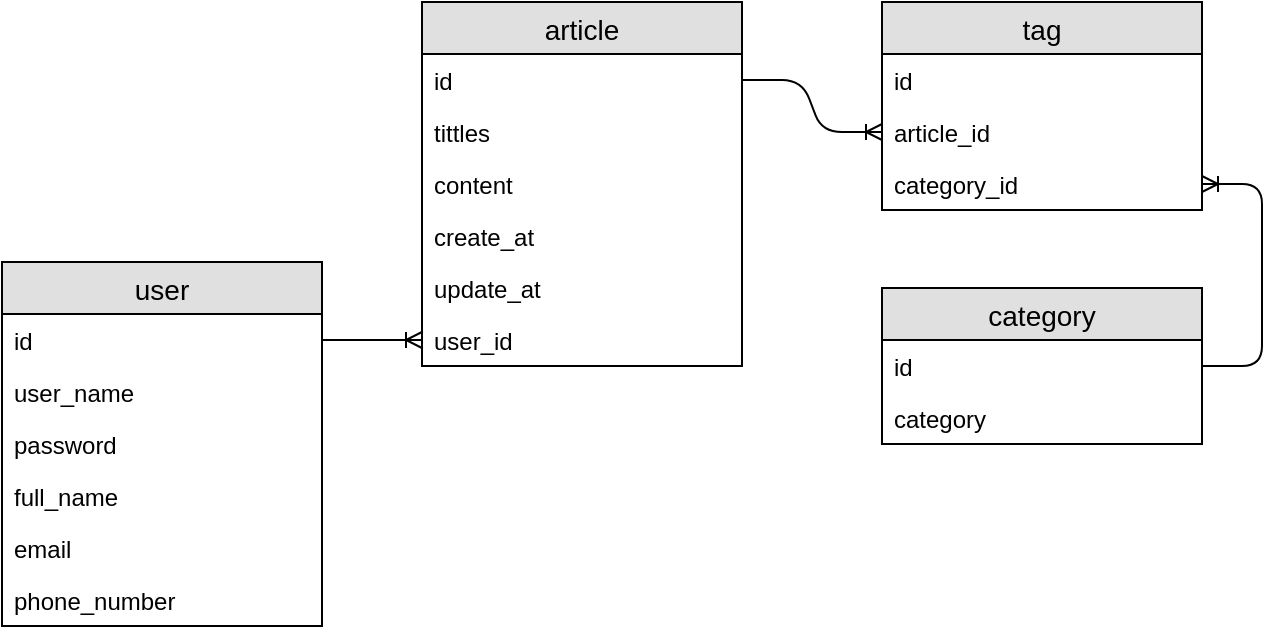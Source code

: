<mxfile version="12.2.2" type="device" pages="1"><diagram id="nd38owU9tsXwbI5ney-a" name="Page-1"><mxGraphModel dx="1408" dy="802" grid="1" gridSize="10" guides="1" tooltips="1" connect="1" arrows="1" fold="1" page="1" pageScale="1" pageWidth="850" pageHeight="1100" math="0" shadow="0"><root><mxCell id="0"/><mxCell id="1" parent="0"/><mxCell id="4Czq8582USazLsp8EbD_-1" value="user" style="swimlane;fontStyle=0;childLayout=stackLayout;horizontal=1;startSize=26;fillColor=#e0e0e0;horizontalStack=0;resizeParent=1;resizeParentMax=0;resizeLast=0;collapsible=1;marginBottom=0;swimlaneFillColor=#ffffff;align=center;fontSize=14;" parent="1" vertex="1"><mxGeometry x="110" y="230" width="160" height="182" as="geometry"/></mxCell><mxCell id="4Czq8582USazLsp8EbD_-2" value="id" style="text;strokeColor=none;fillColor=none;spacingLeft=4;spacingRight=4;overflow=hidden;rotatable=0;points=[[0,0.5],[1,0.5]];portConstraint=eastwest;fontSize=12;" parent="4Czq8582USazLsp8EbD_-1" vertex="1"><mxGeometry y="26" width="160" height="26" as="geometry"/></mxCell><mxCell id="4Czq8582USazLsp8EbD_-3" value="user_name" style="text;strokeColor=none;fillColor=none;spacingLeft=4;spacingRight=4;overflow=hidden;rotatable=0;points=[[0,0.5],[1,0.5]];portConstraint=eastwest;fontSize=12;" parent="4Czq8582USazLsp8EbD_-1" vertex="1"><mxGeometry y="52" width="160" height="26" as="geometry"/></mxCell><mxCell id="4Czq8582USazLsp8EbD_-4" value="password" style="text;strokeColor=none;fillColor=none;spacingLeft=4;spacingRight=4;overflow=hidden;rotatable=0;points=[[0,0.5],[1,0.5]];portConstraint=eastwest;fontSize=12;" parent="4Czq8582USazLsp8EbD_-1" vertex="1"><mxGeometry y="78" width="160" height="26" as="geometry"/></mxCell><mxCell id="4Czq8582USazLsp8EbD_-13" value="full_name" style="text;strokeColor=none;fillColor=none;spacingLeft=4;spacingRight=4;overflow=hidden;rotatable=0;points=[[0,0.5],[1,0.5]];portConstraint=eastwest;fontSize=12;" parent="4Czq8582USazLsp8EbD_-1" vertex="1"><mxGeometry y="104" width="160" height="26" as="geometry"/></mxCell><mxCell id="4Czq8582USazLsp8EbD_-14" value="email" style="text;strokeColor=none;fillColor=none;spacingLeft=4;spacingRight=4;overflow=hidden;rotatable=0;points=[[0,0.5],[1,0.5]];portConstraint=eastwest;fontSize=12;" parent="4Czq8582USazLsp8EbD_-1" vertex="1"><mxGeometry y="130" width="160" height="26" as="geometry"/></mxCell><mxCell id="4Czq8582USazLsp8EbD_-15" value="phone_number" style="text;strokeColor=none;fillColor=none;spacingLeft=4;spacingRight=4;overflow=hidden;rotatable=0;points=[[0,0.5],[1,0.5]];portConstraint=eastwest;fontSize=12;" parent="4Czq8582USazLsp8EbD_-1" vertex="1"><mxGeometry y="156" width="160" height="26" as="geometry"/></mxCell><mxCell id="4Czq8582USazLsp8EbD_-5" value="category" style="swimlane;fontStyle=0;childLayout=stackLayout;horizontal=1;startSize=26;fillColor=#e0e0e0;horizontalStack=0;resizeParent=1;resizeParentMax=0;resizeLast=0;collapsible=1;marginBottom=0;swimlaneFillColor=#ffffff;align=center;fontSize=14;" parent="1" vertex="1"><mxGeometry x="550" y="243" width="160" height="78" as="geometry"/></mxCell><mxCell id="4Czq8582USazLsp8EbD_-6" value="id" style="text;strokeColor=none;fillColor=none;spacingLeft=4;spacingRight=4;overflow=hidden;rotatable=0;points=[[0,0.5],[1,0.5]];portConstraint=eastwest;fontSize=12;" parent="4Czq8582USazLsp8EbD_-5" vertex="1"><mxGeometry y="26" width="160" height="26" as="geometry"/></mxCell><mxCell id="4Czq8582USazLsp8EbD_-7" value="category" style="text;strokeColor=none;fillColor=none;spacingLeft=4;spacingRight=4;overflow=hidden;rotatable=0;points=[[0,0.5],[1,0.5]];portConstraint=eastwest;fontSize=12;" parent="4Czq8582USazLsp8EbD_-5" vertex="1"><mxGeometry y="52" width="160" height="26" as="geometry"/></mxCell><mxCell id="4Czq8582USazLsp8EbD_-9" value="article" style="swimlane;fontStyle=0;childLayout=stackLayout;horizontal=1;startSize=26;fillColor=#e0e0e0;horizontalStack=0;resizeParent=1;resizeParentMax=0;resizeLast=0;collapsible=1;marginBottom=0;swimlaneFillColor=#ffffff;align=center;fontSize=14;" parent="1" vertex="1"><mxGeometry x="320" y="100" width="160" height="182" as="geometry"/></mxCell><mxCell id="4Czq8582USazLsp8EbD_-10" value="id" style="text;strokeColor=none;fillColor=none;spacingLeft=4;spacingRight=4;overflow=hidden;rotatable=0;points=[[0,0.5],[1,0.5]];portConstraint=eastwest;fontSize=12;" parent="4Czq8582USazLsp8EbD_-9" vertex="1"><mxGeometry y="26" width="160" height="26" as="geometry"/></mxCell><mxCell id="4Czq8582USazLsp8EbD_-11" value="tittles" style="text;strokeColor=none;fillColor=none;spacingLeft=4;spacingRight=4;overflow=hidden;rotatable=0;points=[[0,0.5],[1,0.5]];portConstraint=eastwest;fontSize=12;" parent="4Czq8582USazLsp8EbD_-9" vertex="1"><mxGeometry y="52" width="160" height="26" as="geometry"/></mxCell><mxCell id="4Czq8582USazLsp8EbD_-12" value="content" style="text;strokeColor=none;fillColor=none;spacingLeft=4;spacingRight=4;overflow=hidden;rotatable=0;points=[[0,0.5],[1,0.5]];portConstraint=eastwest;fontSize=12;" parent="4Czq8582USazLsp8EbD_-9" vertex="1"><mxGeometry y="78" width="160" height="26" as="geometry"/></mxCell><mxCell id="4Czq8582USazLsp8EbD_-16" value="create_at" style="text;strokeColor=none;fillColor=none;spacingLeft=4;spacingRight=4;overflow=hidden;rotatable=0;points=[[0,0.5],[1,0.5]];portConstraint=eastwest;fontSize=12;" parent="4Czq8582USazLsp8EbD_-9" vertex="1"><mxGeometry y="104" width="160" height="26" as="geometry"/></mxCell><mxCell id="4Czq8582USazLsp8EbD_-17" value="update_at" style="text;strokeColor=none;fillColor=none;spacingLeft=4;spacingRight=4;overflow=hidden;rotatable=0;points=[[0,0.5],[1,0.5]];portConstraint=eastwest;fontSize=12;" parent="4Czq8582USazLsp8EbD_-9" vertex="1"><mxGeometry y="130" width="160" height="26" as="geometry"/></mxCell><mxCell id="4Czq8582USazLsp8EbD_-18" value="user_id" style="text;strokeColor=none;fillColor=none;spacingLeft=4;spacingRight=4;overflow=hidden;rotatable=0;points=[[0,0.5],[1,0.5]];portConstraint=eastwest;fontSize=12;" parent="4Czq8582USazLsp8EbD_-9" vertex="1"><mxGeometry y="156" width="160" height="26" as="geometry"/></mxCell><mxCell id="4Czq8582USazLsp8EbD_-19" value="" style="edgeStyle=entityRelationEdgeStyle;fontSize=12;html=1;endArrow=ERoneToMany;entryX=0;entryY=0.5;entryDx=0;entryDy=0;" parent="1" source="4Czq8582USazLsp8EbD_-2" target="4Czq8582USazLsp8EbD_-18" edge="1"><mxGeometry width="100" height="100" relative="1" as="geometry"><mxPoint x="440" y="440" as="sourcePoint"/><mxPoint x="450" y="600" as="targetPoint"/></mxGeometry></mxCell><mxCell id="4Czq8582USazLsp8EbD_-30" value="tag" style="swimlane;fontStyle=0;childLayout=stackLayout;horizontal=1;startSize=26;fillColor=#e0e0e0;horizontalStack=0;resizeParent=1;resizeParentMax=0;resizeLast=0;collapsible=1;marginBottom=0;swimlaneFillColor=#ffffff;align=center;fontSize=14;" parent="1" vertex="1"><mxGeometry x="550" y="100" width="160" height="104" as="geometry"/></mxCell><mxCell id="4Czq8582USazLsp8EbD_-33" value="id" style="text;strokeColor=none;fillColor=none;spacingLeft=4;spacingRight=4;overflow=hidden;rotatable=0;points=[[0,0.5],[1,0.5]];portConstraint=eastwest;fontSize=12;" parent="4Czq8582USazLsp8EbD_-30" vertex="1"><mxGeometry y="26" width="160" height="26" as="geometry"/></mxCell><mxCell id="4Czq8582USazLsp8EbD_-31" value="article_id" style="text;strokeColor=none;fillColor=none;spacingLeft=4;spacingRight=4;overflow=hidden;rotatable=0;points=[[0,0.5],[1,0.5]];portConstraint=eastwest;fontSize=12;" parent="4Czq8582USazLsp8EbD_-30" vertex="1"><mxGeometry y="52" width="160" height="26" as="geometry"/></mxCell><mxCell id="4Czq8582USazLsp8EbD_-32" value="category_id" style="text;strokeColor=none;fillColor=none;spacingLeft=4;spacingRight=4;overflow=hidden;rotatable=0;points=[[0,0.5],[1,0.5]];portConstraint=eastwest;fontSize=12;" parent="4Czq8582USazLsp8EbD_-30" vertex="1"><mxGeometry y="78" width="160" height="26" as="geometry"/></mxCell><mxCell id="4Czq8582USazLsp8EbD_-34" value="" style="edgeStyle=entityRelationEdgeStyle;fontSize=12;html=1;endArrow=ERoneToMany;" parent="1" source="4Czq8582USazLsp8EbD_-10" target="4Czq8582USazLsp8EbD_-31" edge="1"><mxGeometry width="100" height="100" relative="1" as="geometry"><mxPoint x="230" y="590" as="sourcePoint"/><mxPoint x="670" y="340" as="targetPoint"/></mxGeometry></mxCell><mxCell id="4Czq8582USazLsp8EbD_-35" value="" style="edgeStyle=entityRelationEdgeStyle;fontSize=12;html=1;endArrow=ERoneToMany;" parent="1" source="4Czq8582USazLsp8EbD_-6" target="4Czq8582USazLsp8EbD_-32" edge="1"><mxGeometry width="100" height="100" relative="1" as="geometry"><mxPoint x="230" y="590" as="sourcePoint"/><mxPoint x="330" y="490" as="targetPoint"/></mxGeometry></mxCell></root></mxGraphModel></diagram></mxfile>